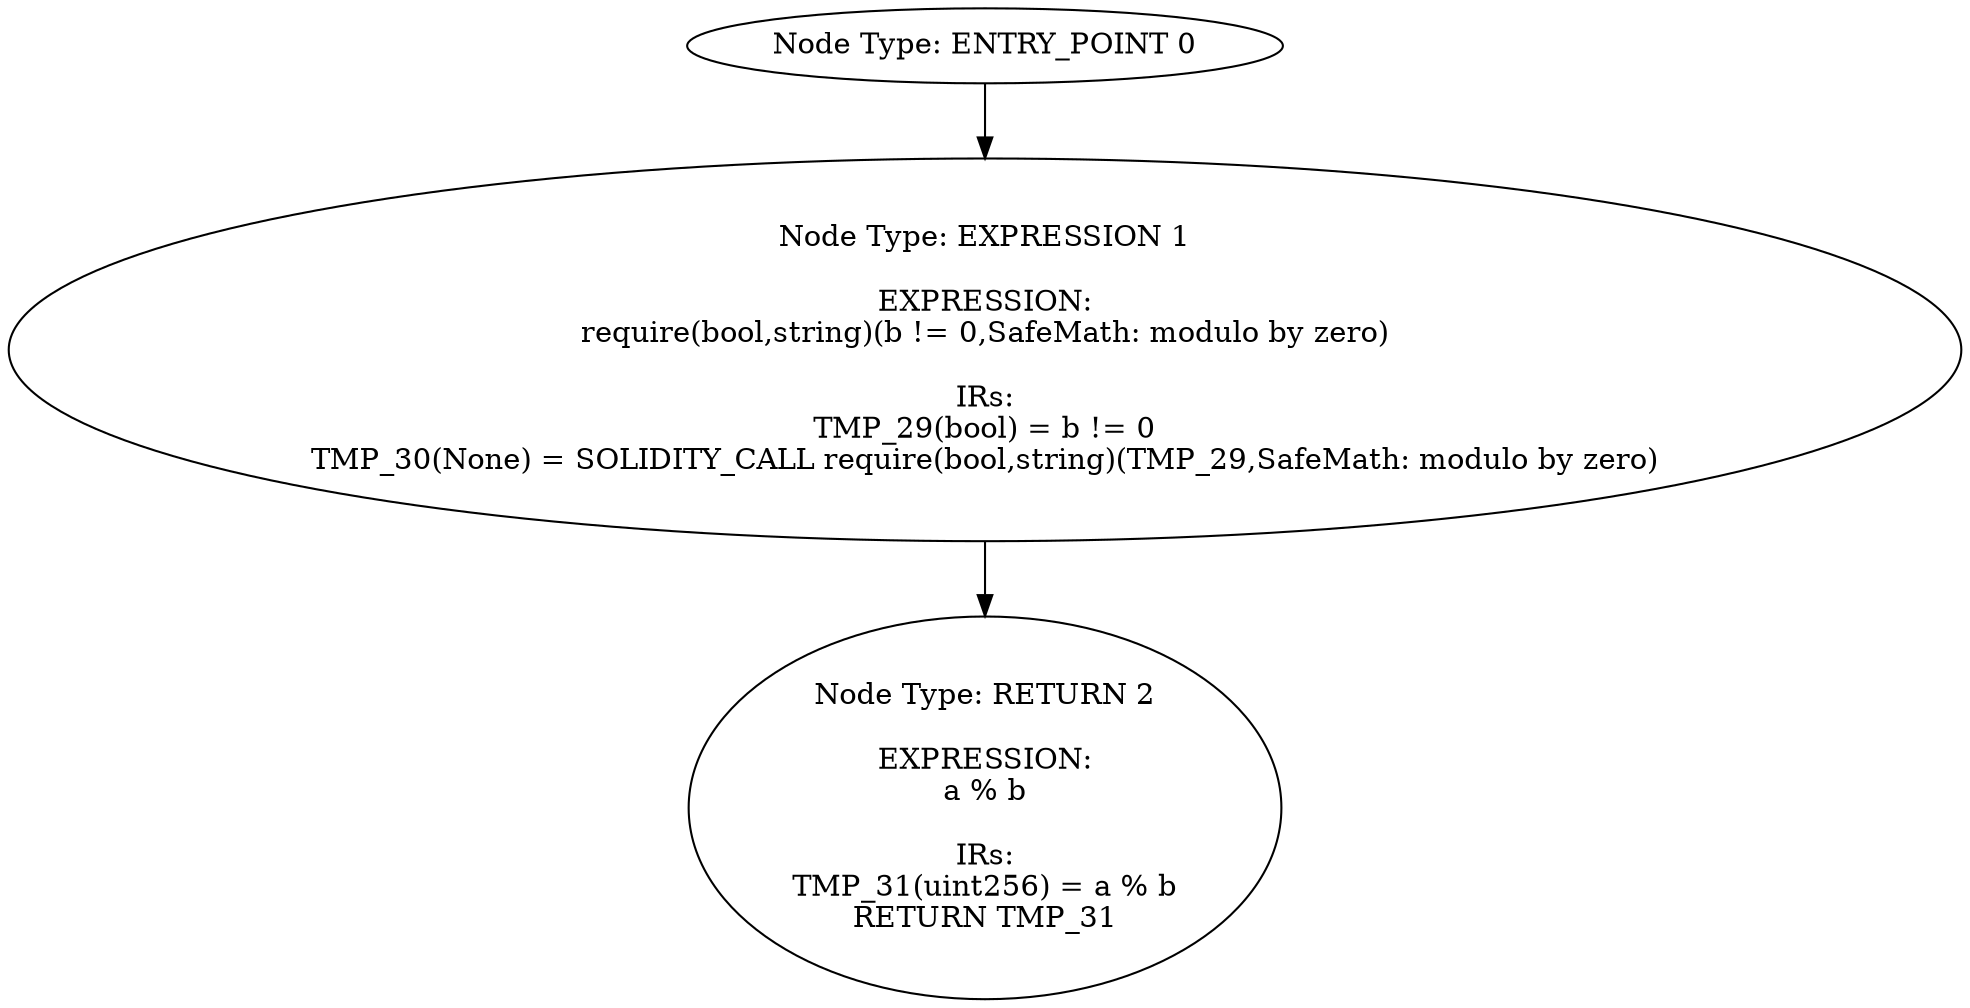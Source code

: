 digraph{
0[label="Node Type: ENTRY_POINT 0
"];
0->1;
1[label="Node Type: EXPRESSION 1

EXPRESSION:
require(bool,string)(b != 0,SafeMath: modulo by zero)

IRs:
TMP_29(bool) = b != 0
TMP_30(None) = SOLIDITY_CALL require(bool,string)(TMP_29,SafeMath: modulo by zero)"];
1->2;
2[label="Node Type: RETURN 2

EXPRESSION:
a % b

IRs:
TMP_31(uint256) = a % b
RETURN TMP_31"];
}

